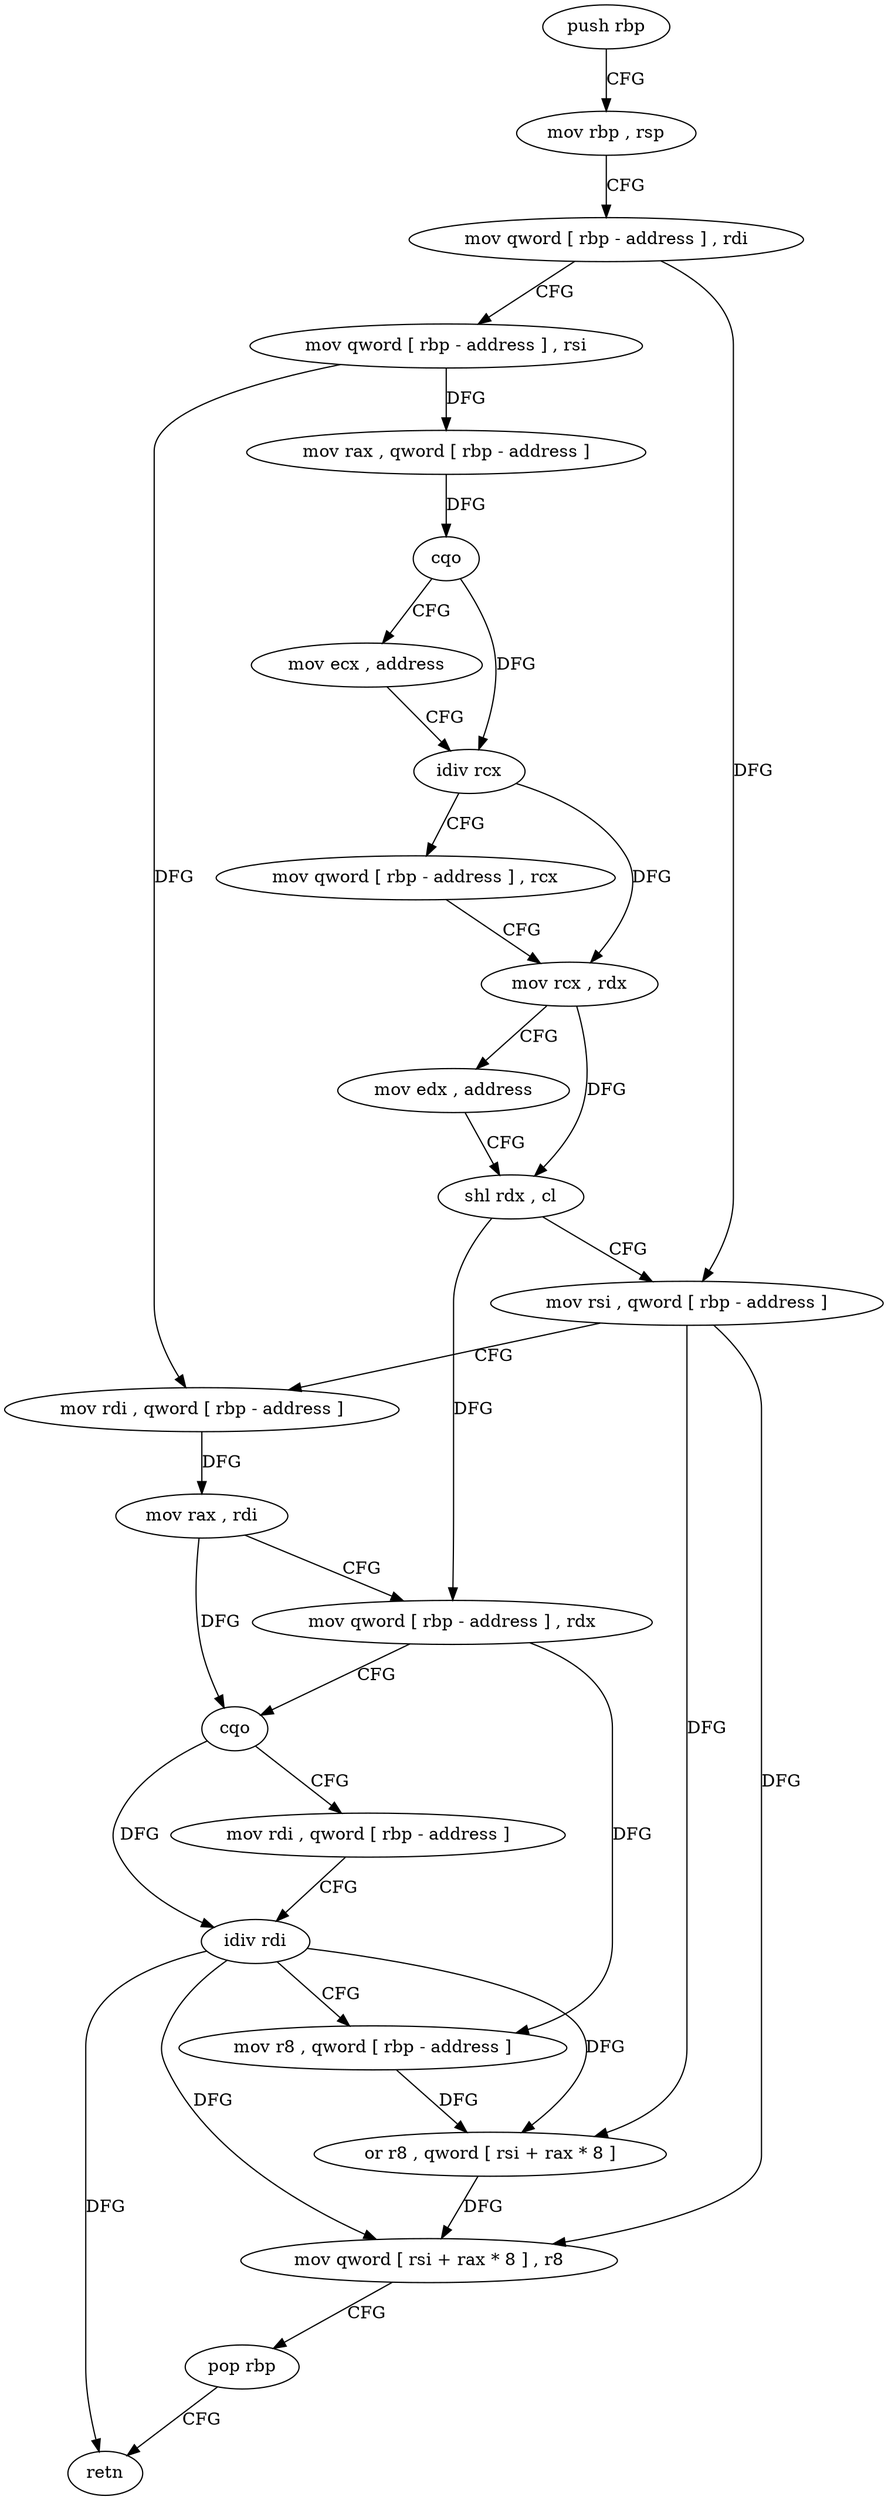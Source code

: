 digraph "func" {
"4261120" [label = "push rbp" ]
"4261121" [label = "mov rbp , rsp" ]
"4261124" [label = "mov qword [ rbp - address ] , rdi" ]
"4261128" [label = "mov qword [ rbp - address ] , rsi" ]
"4261132" [label = "mov rax , qword [ rbp - address ]" ]
"4261136" [label = "cqo" ]
"4261138" [label = "mov ecx , address" ]
"4261143" [label = "idiv rcx" ]
"4261146" [label = "mov qword [ rbp - address ] , rcx" ]
"4261150" [label = "mov rcx , rdx" ]
"4261153" [label = "mov edx , address" ]
"4261158" [label = "shl rdx , cl" ]
"4261161" [label = "mov rsi , qword [ rbp - address ]" ]
"4261165" [label = "mov rdi , qword [ rbp - address ]" ]
"4261169" [label = "mov rax , rdi" ]
"4261172" [label = "mov qword [ rbp - address ] , rdx" ]
"4261176" [label = "cqo" ]
"4261178" [label = "mov rdi , qword [ rbp - address ]" ]
"4261182" [label = "idiv rdi" ]
"4261185" [label = "mov r8 , qword [ rbp - address ]" ]
"4261189" [label = "or r8 , qword [ rsi + rax * 8 ]" ]
"4261193" [label = "mov qword [ rsi + rax * 8 ] , r8" ]
"4261197" [label = "pop rbp" ]
"4261198" [label = "retn" ]
"4261120" -> "4261121" [ label = "CFG" ]
"4261121" -> "4261124" [ label = "CFG" ]
"4261124" -> "4261128" [ label = "CFG" ]
"4261124" -> "4261161" [ label = "DFG" ]
"4261128" -> "4261132" [ label = "DFG" ]
"4261128" -> "4261165" [ label = "DFG" ]
"4261132" -> "4261136" [ label = "DFG" ]
"4261136" -> "4261138" [ label = "CFG" ]
"4261136" -> "4261143" [ label = "DFG" ]
"4261138" -> "4261143" [ label = "CFG" ]
"4261143" -> "4261146" [ label = "CFG" ]
"4261143" -> "4261150" [ label = "DFG" ]
"4261146" -> "4261150" [ label = "CFG" ]
"4261150" -> "4261153" [ label = "CFG" ]
"4261150" -> "4261158" [ label = "DFG" ]
"4261153" -> "4261158" [ label = "CFG" ]
"4261158" -> "4261161" [ label = "CFG" ]
"4261158" -> "4261172" [ label = "DFG" ]
"4261161" -> "4261165" [ label = "CFG" ]
"4261161" -> "4261189" [ label = "DFG" ]
"4261161" -> "4261193" [ label = "DFG" ]
"4261165" -> "4261169" [ label = "DFG" ]
"4261169" -> "4261172" [ label = "CFG" ]
"4261169" -> "4261176" [ label = "DFG" ]
"4261172" -> "4261176" [ label = "CFG" ]
"4261172" -> "4261185" [ label = "DFG" ]
"4261176" -> "4261178" [ label = "CFG" ]
"4261176" -> "4261182" [ label = "DFG" ]
"4261178" -> "4261182" [ label = "CFG" ]
"4261182" -> "4261185" [ label = "CFG" ]
"4261182" -> "4261189" [ label = "DFG" ]
"4261182" -> "4261193" [ label = "DFG" ]
"4261182" -> "4261198" [ label = "DFG" ]
"4261185" -> "4261189" [ label = "DFG" ]
"4261189" -> "4261193" [ label = "DFG" ]
"4261193" -> "4261197" [ label = "CFG" ]
"4261197" -> "4261198" [ label = "CFG" ]
}
